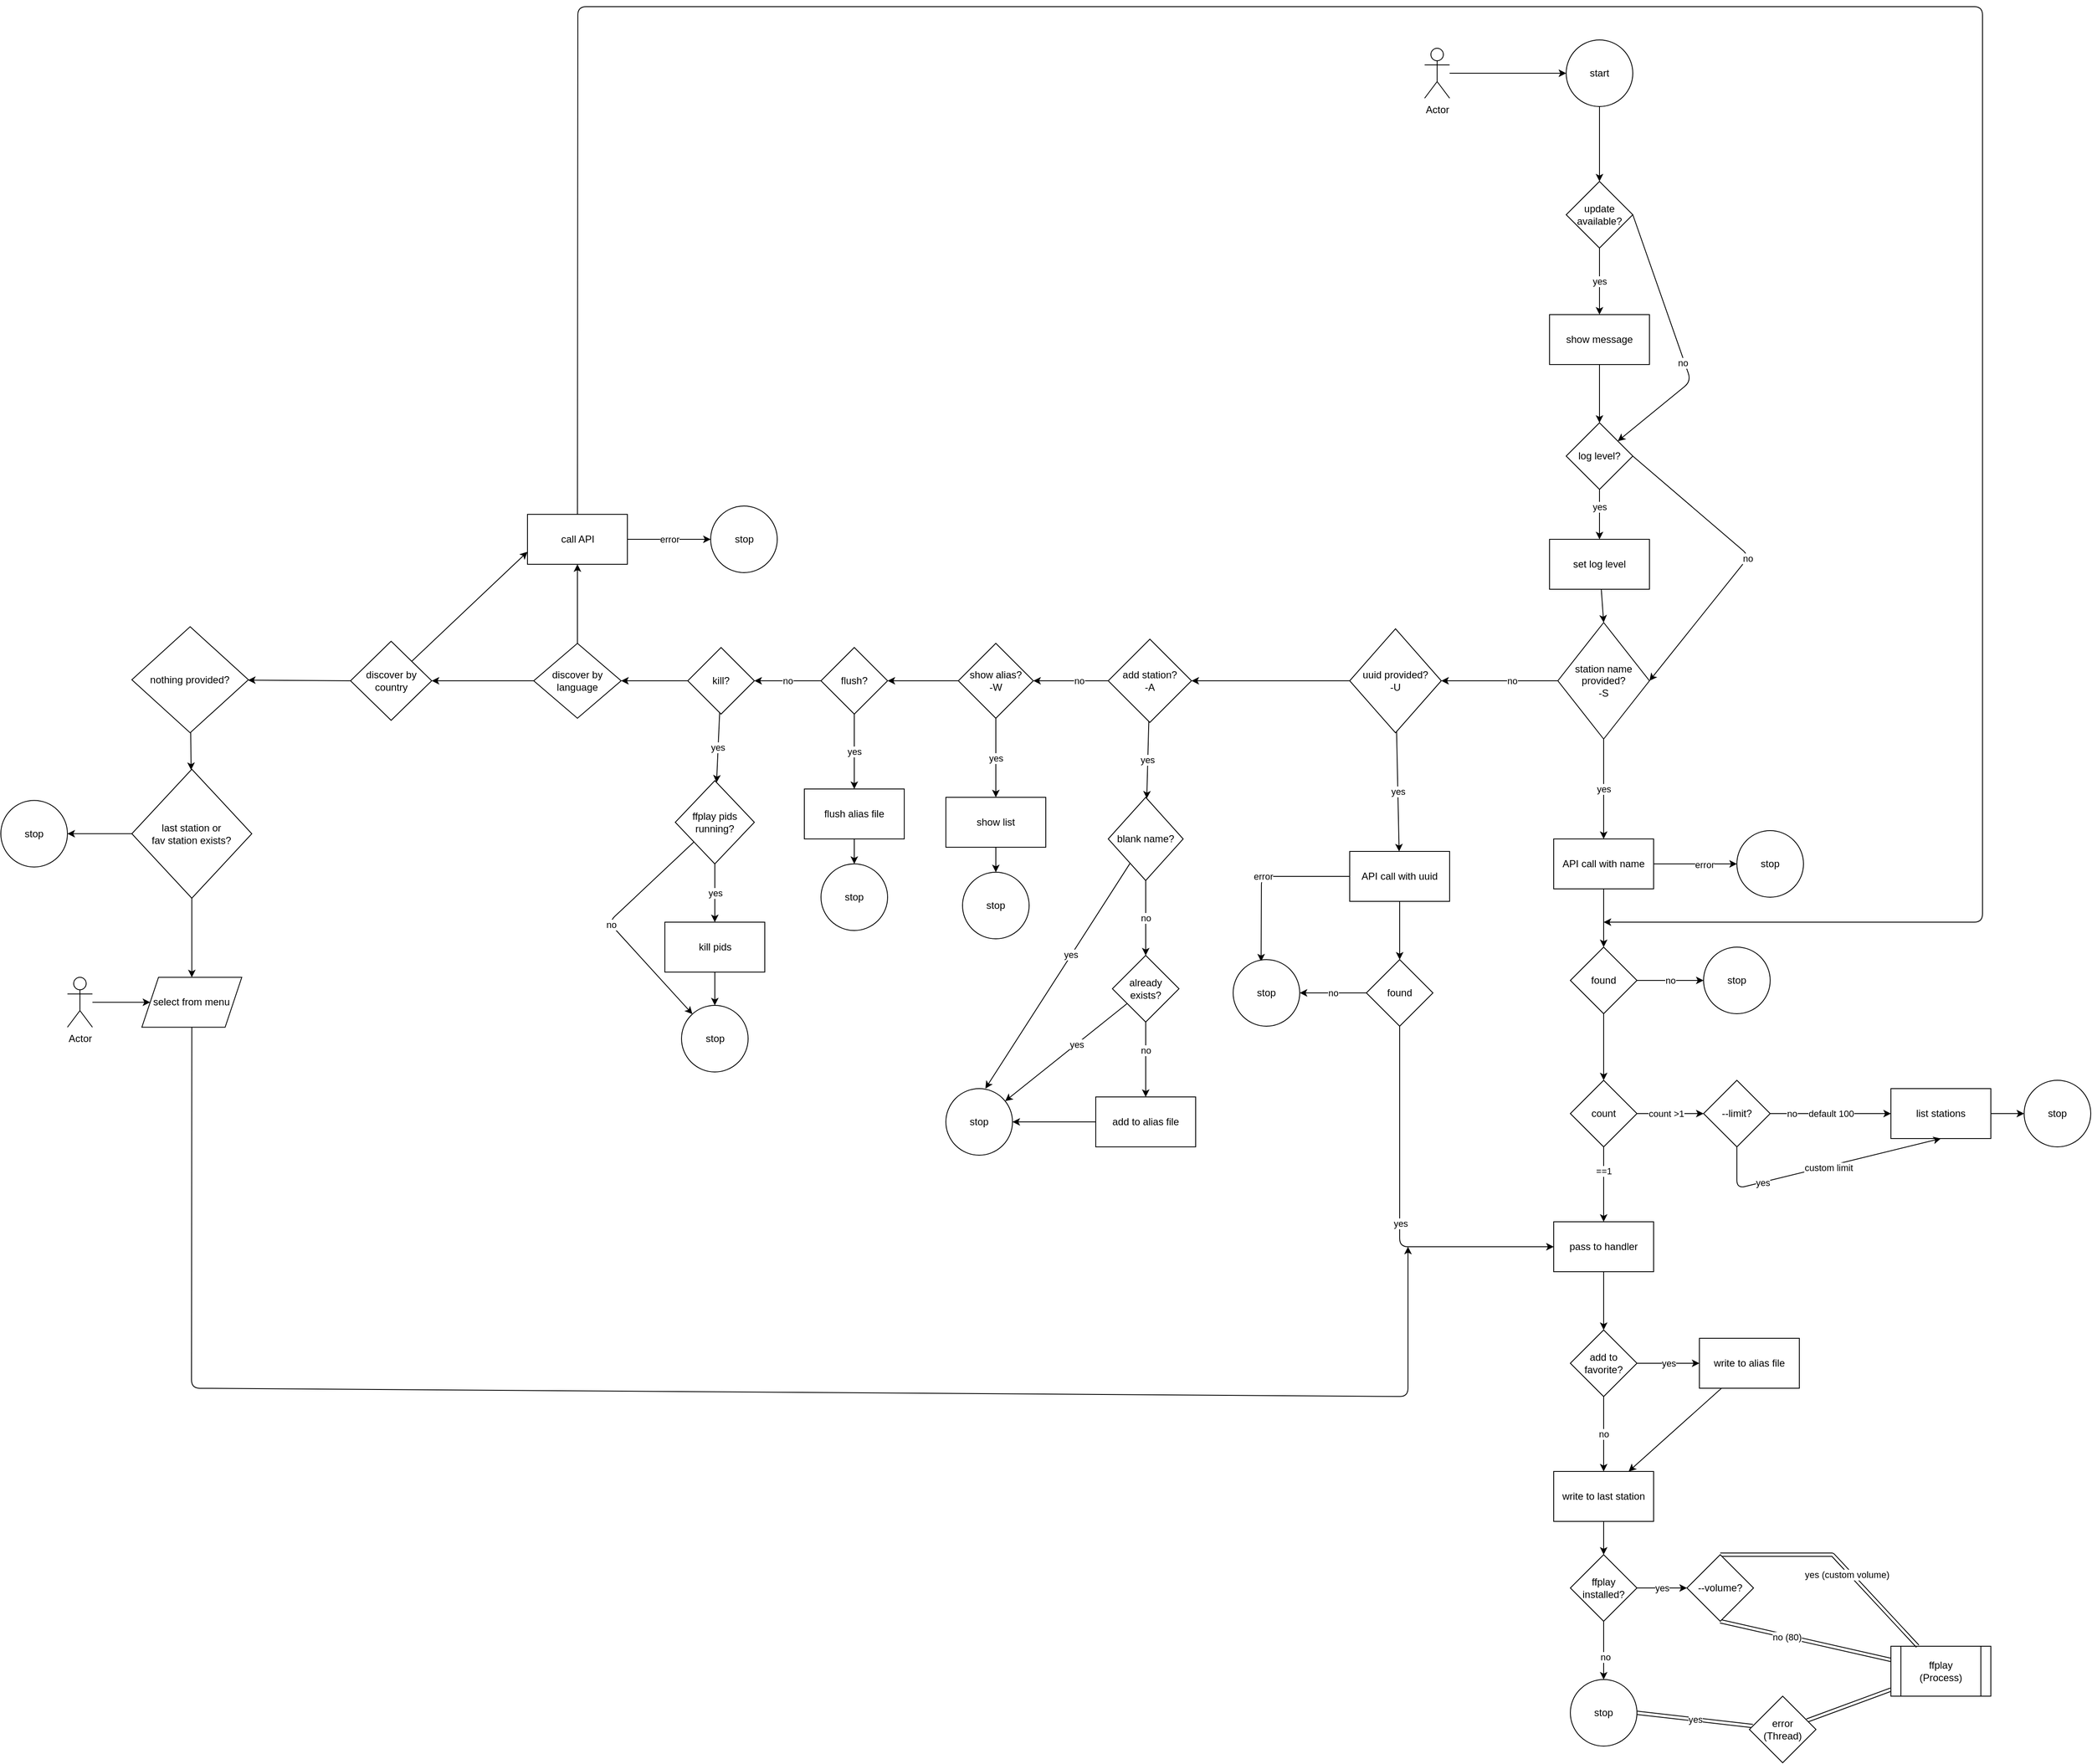 <mxfile>
    <diagram id="PjsGRLnYgv35H5hhDpCQ" name="Page-1">
        <mxGraphModel dx="3370" dy="2038" grid="1" gridSize="10" guides="1" tooltips="1" connect="1" arrows="1" fold="1" page="1" pageScale="1" pageWidth="850" pageHeight="1100" math="0" shadow="0">
            <root>
                <mxCell id="0"/>
                <mxCell id="1" parent="0"/>
                <mxCell id="114" value="" style="edgeStyle=none;html=1;" parent="1" target="113" edge="1">
                    <mxGeometry relative="1" as="geometry">
                        <mxPoint x="400" y="-440" as="sourcePoint"/>
                    </mxGeometry>
                </mxCell>
                <mxCell id="2" value="start" style="ellipse;whiteSpace=wrap;html=1;aspect=fixed;" parent="1" vertex="1">
                    <mxGeometry x="360" y="-520" width="80" height="80" as="geometry"/>
                </mxCell>
                <mxCell id="6" value="yes" style="edgeStyle=none;html=1;" parent="1" source="3" target="5" edge="1">
                    <mxGeometry relative="1" as="geometry"/>
                </mxCell>
                <mxCell id="54" style="edgeStyle=none;html=1;entryX=1;entryY=0.5;entryDx=0;entryDy=0;" parent="1" source="3" target="39" edge="1">
                    <mxGeometry relative="1" as="geometry"/>
                </mxCell>
                <mxCell id="57" value="no" style="edgeLabel;html=1;align=center;verticalAlign=middle;resizable=0;points=[];" parent="54" vertex="1" connectable="0">
                    <mxGeometry x="-0.211" relative="1" as="geometry">
                        <mxPoint as="offset"/>
                    </mxGeometry>
                </mxCell>
                <mxCell id="3" value="station name provided?&lt;br&gt;-S" style="rhombus;whiteSpace=wrap;html=1;" parent="1" vertex="1">
                    <mxGeometry x="350" y="180" width="110" height="140" as="geometry"/>
                </mxCell>
                <mxCell id="8" value="" style="edgeStyle=none;html=1;" parent="1" source="5" target="7" edge="1">
                    <mxGeometry relative="1" as="geometry"/>
                </mxCell>
                <mxCell id="12" value="" style="edgeStyle=none;html=1;" parent="1" source="5" target="11" edge="1">
                    <mxGeometry relative="1" as="geometry"/>
                </mxCell>
                <mxCell id="13" value="error" style="edgeLabel;html=1;align=center;verticalAlign=middle;resizable=0;points=[];" parent="12" vertex="1" connectable="0">
                    <mxGeometry x="0.22" y="-1" relative="1" as="geometry">
                        <mxPoint as="offset"/>
                    </mxGeometry>
                </mxCell>
                <mxCell id="5" value="API call with name" style="whiteSpace=wrap;html=1;" parent="1" vertex="1">
                    <mxGeometry x="345" y="440" width="120" height="60" as="geometry"/>
                </mxCell>
                <mxCell id="10" value="no" style="edgeStyle=none;html=1;" parent="1" source="7" target="9" edge="1">
                    <mxGeometry relative="1" as="geometry"/>
                </mxCell>
                <mxCell id="15" value="" style="edgeStyle=none;html=1;" parent="1" source="7" target="14" edge="1">
                    <mxGeometry relative="1" as="geometry"/>
                </mxCell>
                <mxCell id="7" value="found" style="rhombus;whiteSpace=wrap;html=1;" parent="1" vertex="1">
                    <mxGeometry x="365" y="570" width="80" height="80" as="geometry"/>
                </mxCell>
                <mxCell id="9" value="stop" style="ellipse;whiteSpace=wrap;html=1;" parent="1" vertex="1">
                    <mxGeometry x="525" y="570" width="80" height="80" as="geometry"/>
                </mxCell>
                <mxCell id="11" value="stop" style="ellipse;whiteSpace=wrap;html=1;" parent="1" vertex="1">
                    <mxGeometry x="565" y="430" width="80" height="80" as="geometry"/>
                </mxCell>
                <mxCell id="21" value="" style="edgeStyle=none;html=1;" parent="1" source="14" target="20" edge="1">
                    <mxGeometry relative="1" as="geometry"/>
                </mxCell>
                <mxCell id="22" value="==1" style="edgeLabel;html=1;align=center;verticalAlign=middle;resizable=0;points=[];" parent="21" vertex="1" connectable="0">
                    <mxGeometry x="-0.351" relative="1" as="geometry">
                        <mxPoint as="offset"/>
                    </mxGeometry>
                </mxCell>
                <mxCell id="97" value="" style="edgeStyle=none;html=1;" parent="1" source="14" target="96" edge="1">
                    <mxGeometry relative="1" as="geometry"/>
                </mxCell>
                <mxCell id="142" value="count &amp;gt;1" style="edgeLabel;html=1;align=center;verticalAlign=middle;resizable=0;points=[];" vertex="1" connectable="0" parent="97">
                    <mxGeometry x="-0.139" relative="1" as="geometry">
                        <mxPoint as="offset"/>
                    </mxGeometry>
                </mxCell>
                <mxCell id="14" value="count" style="rhombus;whiteSpace=wrap;html=1;" parent="1" vertex="1">
                    <mxGeometry x="365" y="730" width="80" height="80" as="geometry"/>
                </mxCell>
                <mxCell id="19" value="" style="edgeStyle=none;html=1;" parent="1" source="16" target="18" edge="1">
                    <mxGeometry relative="1" as="geometry"/>
                </mxCell>
                <mxCell id="16" value="list stations" style="whiteSpace=wrap;html=1;" parent="1" vertex="1">
                    <mxGeometry x="750" y="740" width="120" height="60" as="geometry"/>
                </mxCell>
                <mxCell id="18" value="stop" style="ellipse;whiteSpace=wrap;html=1;" parent="1" vertex="1">
                    <mxGeometry x="910" y="730" width="80" height="80" as="geometry"/>
                </mxCell>
                <mxCell id="24" value="" style="edgeStyle=none;html=1;" parent="1" source="20" target="23" edge="1">
                    <mxGeometry relative="1" as="geometry"/>
                </mxCell>
                <mxCell id="20" value="pass to handler" style="whiteSpace=wrap;html=1;" parent="1" vertex="1">
                    <mxGeometry x="345" y="900" width="120" height="60" as="geometry"/>
                </mxCell>
                <mxCell id="26" value="yes" style="edgeStyle=none;html=1;" parent="1" source="23" target="25" edge="1">
                    <mxGeometry relative="1" as="geometry"/>
                </mxCell>
                <mxCell id="30" value="no" style="edgeStyle=none;html=1;" parent="1" source="23" target="29" edge="1">
                    <mxGeometry relative="1" as="geometry"/>
                </mxCell>
                <mxCell id="23" value="add to favorite?" style="rhombus;whiteSpace=wrap;html=1;" parent="1" vertex="1">
                    <mxGeometry x="365" y="1030" width="80" height="80" as="geometry"/>
                </mxCell>
                <mxCell id="144" style="edgeStyle=none;html=1;entryX=0.75;entryY=0;entryDx=0;entryDy=0;" edge="1" parent="1" source="25" target="29">
                    <mxGeometry relative="1" as="geometry"/>
                </mxCell>
                <mxCell id="25" value="write to alias file" style="whiteSpace=wrap;html=1;" parent="1" vertex="1">
                    <mxGeometry x="520" y="1040" width="120" height="60" as="geometry"/>
                </mxCell>
                <mxCell id="32" value="" style="edgeStyle=none;html=1;shape=link;exitX=0.5;exitY=1;exitDx=0;exitDy=0;" parent="1" source="103" target="31" edge="1">
                    <mxGeometry relative="1" as="geometry"/>
                </mxCell>
                <mxCell id="105" value="no (80)" style="edgeLabel;html=1;align=center;verticalAlign=middle;resizable=0;points=[];" parent="32" vertex="1" connectable="0">
                    <mxGeometry x="-0.226" y="-1" relative="1" as="geometry">
                        <mxPoint as="offset"/>
                    </mxGeometry>
                </mxCell>
                <mxCell id="109" value="" style="edgeStyle=none;html=1;" parent="1" source="29" target="108" edge="1">
                    <mxGeometry relative="1" as="geometry"/>
                </mxCell>
                <mxCell id="29" value="write to last station" style="whiteSpace=wrap;html=1;" parent="1" vertex="1">
                    <mxGeometry x="345" y="1200" width="120" height="60" as="geometry"/>
                </mxCell>
                <mxCell id="36" value="" style="edgeStyle=none;html=1;shape=link;" parent="1" source="31" target="35" edge="1">
                    <mxGeometry relative="1" as="geometry"/>
                </mxCell>
                <mxCell id="31" value="ffplay&lt;br&gt;(Process)" style="shape=process;whiteSpace=wrap;html=1;backgroundOutline=1;" parent="1" vertex="1">
                    <mxGeometry x="750" y="1410" width="120" height="60" as="geometry"/>
                </mxCell>
                <mxCell id="33" value="stop" style="ellipse;whiteSpace=wrap;html=1;" parent="1" vertex="1">
                    <mxGeometry x="365" y="1450" width="80" height="80" as="geometry"/>
                </mxCell>
                <mxCell id="37" value="yes" style="edgeStyle=none;html=1;entryX=1;entryY=0.5;entryDx=0;entryDy=0;shape=link;" parent="1" source="35" target="33" edge="1">
                    <mxGeometry relative="1" as="geometry"/>
                </mxCell>
                <mxCell id="35" value="error&lt;br&gt;(Thread)" style="rhombus;whiteSpace=wrap;html=1;" parent="1" vertex="1">
                    <mxGeometry x="580" y="1470" width="80" height="80" as="geometry"/>
                </mxCell>
                <mxCell id="41" value="yes" style="edgeStyle=none;html=1;" parent="1" source="39" target="40" edge="1">
                    <mxGeometry relative="1" as="geometry"/>
                </mxCell>
                <mxCell id="59" value="" style="edgeStyle=none;html=1;" parent="1" source="39" target="58" edge="1">
                    <mxGeometry relative="1" as="geometry"/>
                </mxCell>
                <mxCell id="39" value="uuid provided?&lt;br&gt;-U" style="rhombus;whiteSpace=wrap;html=1;" parent="1" vertex="1">
                    <mxGeometry x="100" y="187.5" width="110" height="125" as="geometry"/>
                </mxCell>
                <mxCell id="43" value="" style="edgeStyle=none;html=1;" parent="1" source="40" target="42" edge="1">
                    <mxGeometry relative="1" as="geometry"/>
                </mxCell>
                <mxCell id="53" value="error" style="edgeStyle=none;html=1;entryX=0.42;entryY=0.028;entryDx=0;entryDy=0;entryPerimeter=0;" parent="1" source="40" target="50" edge="1">
                    <mxGeometry relative="1" as="geometry">
                        <Array as="points">
                            <mxPoint x="-6" y="485"/>
                        </Array>
                    </mxGeometry>
                </mxCell>
                <mxCell id="40" value="API call with uuid" style="whiteSpace=wrap;html=1;" parent="1" vertex="1">
                    <mxGeometry x="100" y="455" width="120" height="60" as="geometry"/>
                </mxCell>
                <mxCell id="46" style="edgeStyle=none;html=1;entryX=0;entryY=0.5;entryDx=0;entryDy=0;exitX=0.5;exitY=1;exitDx=0;exitDy=0;" parent="1" source="42" target="20" edge="1">
                    <mxGeometry relative="1" as="geometry">
                        <Array as="points">
                            <mxPoint x="160" y="930"/>
                        </Array>
                    </mxGeometry>
                </mxCell>
                <mxCell id="47" value="yes" style="edgeLabel;html=1;align=center;verticalAlign=middle;resizable=0;points=[];" parent="46" vertex="1" connectable="0">
                    <mxGeometry x="0.053" y="1" relative="1" as="geometry">
                        <mxPoint as="offset"/>
                    </mxGeometry>
                </mxCell>
                <mxCell id="51" value="no" style="edgeStyle=none;html=1;" parent="1" source="42" target="50" edge="1">
                    <mxGeometry relative="1" as="geometry"/>
                </mxCell>
                <mxCell id="42" value="found" style="rhombus;whiteSpace=wrap;html=1;" parent="1" vertex="1">
                    <mxGeometry x="120" y="585" width="80" height="80" as="geometry"/>
                </mxCell>
                <mxCell id="50" value="stop" style="ellipse;whiteSpace=wrap;html=1;" parent="1" vertex="1">
                    <mxGeometry x="-40" y="585" width="80" height="80" as="geometry"/>
                </mxCell>
                <mxCell id="61" value="yes" style="edgeStyle=none;html=1;" parent="1" source="58" target="60" edge="1">
                    <mxGeometry relative="1" as="geometry"/>
                </mxCell>
                <mxCell id="73" value="" style="edgeStyle=none;html=1;" parent="1" source="58" target="72" edge="1">
                    <mxGeometry relative="1" as="geometry"/>
                </mxCell>
                <mxCell id="75" value="no" style="edgeLabel;html=1;align=center;verticalAlign=middle;resizable=0;points=[];" parent="73" vertex="1" connectable="0">
                    <mxGeometry x="-0.213" relative="1" as="geometry">
                        <mxPoint as="offset"/>
                    </mxGeometry>
                </mxCell>
                <mxCell id="58" value="add station?&lt;br&gt;-A" style="rhombus;whiteSpace=wrap;html=1;" parent="1" vertex="1">
                    <mxGeometry x="-190" y="200" width="100" height="100" as="geometry"/>
                </mxCell>
                <mxCell id="63" value="no" style="edgeStyle=none;html=1;" parent="1" source="60" target="62" edge="1">
                    <mxGeometry relative="1" as="geometry"/>
                </mxCell>
                <mxCell id="70" style="edgeStyle=none;html=1;entryX=0.593;entryY=0;entryDx=0;entryDy=0;entryPerimeter=0;" parent="1" source="60" target="66" edge="1">
                    <mxGeometry relative="1" as="geometry"/>
                </mxCell>
                <mxCell id="71" value="yes" style="edgeLabel;html=1;align=center;verticalAlign=middle;resizable=0;points=[];" parent="70" vertex="1" connectable="0">
                    <mxGeometry x="-0.181" y="-2" relative="1" as="geometry">
                        <mxPoint x="1" as="offset"/>
                    </mxGeometry>
                </mxCell>
                <mxCell id="60" value="blank name?" style="rhombus;whiteSpace=wrap;html=1;" parent="1" vertex="1">
                    <mxGeometry x="-190" y="390" width="90" height="100" as="geometry"/>
                </mxCell>
                <mxCell id="65" value="" style="edgeStyle=none;html=1;" parent="1" source="62" target="64" edge="1">
                    <mxGeometry relative="1" as="geometry"/>
                </mxCell>
                <mxCell id="76" value="no" style="edgeLabel;html=1;align=center;verticalAlign=middle;resizable=0;points=[];" parent="65" vertex="1" connectable="0">
                    <mxGeometry x="-0.253" relative="1" as="geometry">
                        <mxPoint as="offset"/>
                    </mxGeometry>
                </mxCell>
                <mxCell id="68" style="edgeStyle=none;html=1;" parent="1" source="62" target="66" edge="1">
                    <mxGeometry relative="1" as="geometry"/>
                </mxCell>
                <mxCell id="69" value="yes" style="edgeLabel;html=1;align=center;verticalAlign=middle;resizable=0;points=[];" parent="68" vertex="1" connectable="0">
                    <mxGeometry x="-0.166" relative="1" as="geometry">
                        <mxPoint as="offset"/>
                    </mxGeometry>
                </mxCell>
                <mxCell id="62" value="already exists?" style="rhombus;whiteSpace=wrap;html=1;" parent="1" vertex="1">
                    <mxGeometry x="-185" y="580" width="80" height="80" as="geometry"/>
                </mxCell>
                <mxCell id="67" value="" style="edgeStyle=none;html=1;" parent="1" source="64" target="66" edge="1">
                    <mxGeometry relative="1" as="geometry"/>
                </mxCell>
                <mxCell id="64" value="add to alias file" style="whiteSpace=wrap;html=1;" parent="1" vertex="1">
                    <mxGeometry x="-205" y="750" width="120" height="60" as="geometry"/>
                </mxCell>
                <mxCell id="66" value="stop" style="ellipse;whiteSpace=wrap;html=1;" parent="1" vertex="1">
                    <mxGeometry x="-385" y="740" width="80" height="80" as="geometry"/>
                </mxCell>
                <mxCell id="78" value="yes" style="edgeStyle=none;html=1;" parent="1" source="72" target="77" edge="1">
                    <mxGeometry relative="1" as="geometry"/>
                </mxCell>
                <mxCell id="82" value="" style="edgeStyle=none;html=1;" parent="1" source="72" target="81" edge="1">
                    <mxGeometry relative="1" as="geometry"/>
                </mxCell>
                <mxCell id="72" value="show alias?&lt;br&gt;-W" style="rhombus;whiteSpace=wrap;html=1;" parent="1" vertex="1">
                    <mxGeometry x="-370" y="205" width="90" height="90" as="geometry"/>
                </mxCell>
                <mxCell id="80" value="" style="edgeStyle=none;html=1;" parent="1" source="77" target="79" edge="1">
                    <mxGeometry relative="1" as="geometry"/>
                </mxCell>
                <mxCell id="77" value="show list" style="whiteSpace=wrap;html=1;" parent="1" vertex="1">
                    <mxGeometry x="-385" y="390" width="120" height="60" as="geometry"/>
                </mxCell>
                <mxCell id="79" value="stop" style="ellipse;whiteSpace=wrap;html=1;" parent="1" vertex="1">
                    <mxGeometry x="-365" y="480" width="80" height="80" as="geometry"/>
                </mxCell>
                <mxCell id="84" value="yes" style="edgeStyle=none;html=1;" parent="1" source="81" target="83" edge="1">
                    <mxGeometry relative="1" as="geometry"/>
                </mxCell>
                <mxCell id="88" value="no" style="edgeStyle=none;html=1;" parent="1" source="81" target="87" edge="1">
                    <mxGeometry relative="1" as="geometry"/>
                </mxCell>
                <mxCell id="81" value="flush?" style="rhombus;whiteSpace=wrap;html=1;" parent="1" vertex="1">
                    <mxGeometry x="-535" y="210" width="80" height="80" as="geometry"/>
                </mxCell>
                <mxCell id="86" value="" style="edgeStyle=none;html=1;" parent="1" source="83" target="85" edge="1">
                    <mxGeometry relative="1" as="geometry"/>
                </mxCell>
                <mxCell id="83" value="flush alias file" style="whiteSpace=wrap;html=1;" parent="1" vertex="1">
                    <mxGeometry x="-555" y="380" width="120" height="60" as="geometry"/>
                </mxCell>
                <mxCell id="85" value="stop" style="ellipse;whiteSpace=wrap;html=1;" parent="1" vertex="1">
                    <mxGeometry x="-535" y="470" width="80" height="80" as="geometry"/>
                </mxCell>
                <mxCell id="90" value="yes" style="edgeStyle=none;html=1;" parent="1" source="87" target="89" edge="1">
                    <mxGeometry relative="1" as="geometry"/>
                </mxCell>
                <mxCell id="128" value="" style="edgeStyle=none;html=1;" parent="1" source="87" target="127" edge="1">
                    <mxGeometry relative="1" as="geometry"/>
                </mxCell>
                <mxCell id="87" value="kill?" style="rhombus;whiteSpace=wrap;html=1;" parent="1" vertex="1">
                    <mxGeometry x="-695" y="210" width="80" height="80" as="geometry"/>
                </mxCell>
                <mxCell id="92" value="yes" style="edgeStyle=none;html=1;" parent="1" source="89" target="91" edge="1">
                    <mxGeometry relative="1" as="geometry"/>
                </mxCell>
                <mxCell id="95" value="no" style="edgeStyle=none;html=1;" parent="1" source="89" target="93" edge="1">
                    <mxGeometry relative="1" as="geometry">
                        <Array as="points">
                            <mxPoint x="-790" y="540"/>
                        </Array>
                    </mxGeometry>
                </mxCell>
                <mxCell id="89" value="ffplay pids running?" style="rhombus;whiteSpace=wrap;html=1;" parent="1" vertex="1">
                    <mxGeometry x="-710" y="370" width="95" height="100" as="geometry"/>
                </mxCell>
                <mxCell id="94" value="" style="edgeStyle=none;html=1;" parent="1" source="91" target="93" edge="1">
                    <mxGeometry relative="1" as="geometry"/>
                </mxCell>
                <mxCell id="91" value="kill pids" style="whiteSpace=wrap;html=1;" parent="1" vertex="1">
                    <mxGeometry x="-722.5" y="540" width="120" height="60" as="geometry"/>
                </mxCell>
                <mxCell id="93" value="stop" style="ellipse;whiteSpace=wrap;html=1;" parent="1" vertex="1">
                    <mxGeometry x="-702.5" y="640" width="80" height="80" as="geometry"/>
                </mxCell>
                <mxCell id="98" value="default 100" style="edgeStyle=none;html=1;entryX=0;entryY=0.5;entryDx=0;entryDy=0;" parent="1" source="96" target="16" edge="1">
                    <mxGeometry relative="1" as="geometry"/>
                </mxCell>
                <mxCell id="101" value="no" style="edgeLabel;html=1;align=center;verticalAlign=middle;resizable=0;points=[];" parent="98" vertex="1" connectable="0">
                    <mxGeometry x="-0.645" relative="1" as="geometry">
                        <mxPoint as="offset"/>
                    </mxGeometry>
                </mxCell>
                <mxCell id="99" style="edgeStyle=none;html=1;entryX=0.5;entryY=1;entryDx=0;entryDy=0;" parent="1" source="96" target="16" edge="1">
                    <mxGeometry relative="1" as="geometry">
                        <Array as="points">
                            <mxPoint x="565" y="860"/>
                        </Array>
                    </mxGeometry>
                </mxCell>
                <mxCell id="100" value="custom limit" style="edgeLabel;html=1;align=center;verticalAlign=middle;resizable=0;points=[];" parent="99" vertex="1" connectable="0">
                    <mxGeometry x="0.072" y="-2" relative="1" as="geometry">
                        <mxPoint y="-1" as="offset"/>
                    </mxGeometry>
                </mxCell>
                <mxCell id="102" value="yes" style="edgeLabel;html=1;align=center;verticalAlign=middle;resizable=0;points=[];" parent="99" vertex="1" connectable="0">
                    <mxGeometry x="-0.457" relative="1" as="geometry">
                        <mxPoint as="offset"/>
                    </mxGeometry>
                </mxCell>
                <mxCell id="96" value="--limit?" style="rhombus;whiteSpace=wrap;html=1;" parent="1" vertex="1">
                    <mxGeometry x="525" y="730" width="80" height="80" as="geometry"/>
                </mxCell>
                <mxCell id="106" style="edgeStyle=none;html=1;shape=link;exitX=0.5;exitY=0;exitDx=0;exitDy=0;" parent="1" source="103" target="31" edge="1">
                    <mxGeometry relative="1" as="geometry">
                        <Array as="points">
                            <mxPoint x="680" y="1300"/>
                        </Array>
                    </mxGeometry>
                </mxCell>
                <mxCell id="107" value="yes (custom volume)" style="edgeLabel;html=1;align=center;verticalAlign=middle;resizable=0;points=[];" parent="106" vertex="1" connectable="0">
                    <mxGeometry x="0.149" y="-4" relative="1" as="geometry">
                        <mxPoint as="offset"/>
                    </mxGeometry>
                </mxCell>
                <mxCell id="103" value="--volume?" style="rhombus;whiteSpace=wrap;html=1;" parent="1" vertex="1">
                    <mxGeometry x="505" y="1300" width="80" height="80" as="geometry"/>
                </mxCell>
                <mxCell id="110" value="yes" style="edgeStyle=none;html=1;entryX=0;entryY=0.5;entryDx=0;entryDy=0;" parent="1" source="108" target="103" edge="1">
                    <mxGeometry relative="1" as="geometry"/>
                </mxCell>
                <mxCell id="111" style="edgeStyle=none;html=1;" parent="1" source="108" target="33" edge="1">
                    <mxGeometry relative="1" as="geometry"/>
                </mxCell>
                <mxCell id="112" value="no" style="edgeLabel;html=1;align=center;verticalAlign=middle;resizable=0;points=[];" parent="111" vertex="1" connectable="0">
                    <mxGeometry x="0.227" y="2" relative="1" as="geometry">
                        <mxPoint as="offset"/>
                    </mxGeometry>
                </mxCell>
                <mxCell id="108" value="ffplay installed?" style="rhombus;whiteSpace=wrap;html=1;" parent="1" vertex="1">
                    <mxGeometry x="365" y="1300" width="80" height="80" as="geometry"/>
                </mxCell>
                <mxCell id="116" value="yes" style="edgeStyle=none;html=1;" parent="1" source="113" target="115" edge="1">
                    <mxGeometry relative="1" as="geometry"/>
                </mxCell>
                <mxCell id="125" style="edgeStyle=none;html=1;exitX=1;exitY=0.5;exitDx=0;exitDy=0;" parent="1" source="113" target="119" edge="1">
                    <mxGeometry relative="1" as="geometry">
                        <Array as="points">
                            <mxPoint x="510" y="-110"/>
                        </Array>
                        <mxPoint x="405" y="-70" as="targetPoint"/>
                    </mxGeometry>
                </mxCell>
                <mxCell id="126" value="no" style="edgeLabel;html=1;align=center;verticalAlign=middle;resizable=0;points=[];" parent="125" vertex="1" connectable="0">
                    <mxGeometry x="0.151" y="-1" relative="1" as="geometry">
                        <mxPoint x="-1" as="offset"/>
                    </mxGeometry>
                </mxCell>
                <mxCell id="113" value="update available?" style="rhombus;whiteSpace=wrap;html=1;" parent="1" vertex="1">
                    <mxGeometry x="360" y="-350" width="80" height="80" as="geometry"/>
                </mxCell>
                <mxCell id="120" value="" style="edgeStyle=none;html=1;" parent="1" source="115" target="119" edge="1">
                    <mxGeometry relative="1" as="geometry"/>
                </mxCell>
                <mxCell id="115" value="show message" style="whiteSpace=wrap;html=1;" parent="1" vertex="1">
                    <mxGeometry x="340" y="-190" width="120" height="60" as="geometry"/>
                </mxCell>
                <mxCell id="122" value="" style="edgeStyle=none;html=1;entryX=0.5;entryY=0;entryDx=0;entryDy=0;exitX=0.5;exitY=1;exitDx=0;exitDy=0;" parent="1" source="119" target="121" edge="1">
                    <mxGeometry relative="1" as="geometry">
                        <mxPoint x="425" y="50" as="targetPoint"/>
                    </mxGeometry>
                </mxCell>
                <mxCell id="143" value="yes" style="edgeLabel;html=1;align=center;verticalAlign=middle;resizable=0;points=[];" vertex="1" connectable="0" parent="122">
                    <mxGeometry x="-0.319" relative="1" as="geometry">
                        <mxPoint as="offset"/>
                    </mxGeometry>
                </mxCell>
                <mxCell id="124" value="no" style="edgeStyle=none;html=1;entryX=1;entryY=0.5;entryDx=0;entryDy=0;exitX=1;exitY=0.5;exitDx=0;exitDy=0;" parent="1" source="119" target="3" edge="1">
                    <mxGeometry relative="1" as="geometry">
                        <Array as="points">
                            <mxPoint x="580" y="100"/>
                        </Array>
                    </mxGeometry>
                </mxCell>
                <mxCell id="119" value="log level?" style="rhombus;whiteSpace=wrap;html=1;" parent="1" vertex="1">
                    <mxGeometry x="360" y="-60" width="80" height="80" as="geometry"/>
                </mxCell>
                <mxCell id="123" style="edgeStyle=none;html=1;entryX=0.5;entryY=0;entryDx=0;entryDy=0;" parent="1" source="121" target="3" edge="1">
                    <mxGeometry relative="1" as="geometry"/>
                </mxCell>
                <mxCell id="121" value="set log level" style="whiteSpace=wrap;html=1;" parent="1" vertex="1">
                    <mxGeometry x="340" y="80" width="120" height="60" as="geometry"/>
                </mxCell>
                <mxCell id="131" value="" style="edgeStyle=none;html=1;" parent="1" source="127" target="130" edge="1">
                    <mxGeometry relative="1" as="geometry"/>
                </mxCell>
                <mxCell id="150" value="" style="edgeStyle=none;html=1;" edge="1" parent="1" source="127" target="149">
                    <mxGeometry relative="1" as="geometry"/>
                </mxCell>
                <mxCell id="127" value="discover by language" style="rhombus;whiteSpace=wrap;html=1;" parent="1" vertex="1">
                    <mxGeometry x="-880" y="205" width="105" height="90" as="geometry"/>
                </mxCell>
                <mxCell id="133" value="" style="edgeStyle=none;html=1;exitX=0;exitY=0.5;exitDx=0;exitDy=0;" parent="1" source="130" target="132" edge="1">
                    <mxGeometry relative="1" as="geometry">
                        <mxPoint x="-1151.24" y="248.75" as="sourcePoint"/>
                    </mxGeometry>
                </mxCell>
                <mxCell id="154" style="edgeStyle=none;html=1;entryX=0;entryY=0.75;entryDx=0;entryDy=0;" edge="1" parent="1" source="130" target="149">
                    <mxGeometry relative="1" as="geometry"/>
                </mxCell>
                <mxCell id="130" value="discover by country" style="rhombus;whiteSpace=wrap;html=1;" parent="1" vertex="1">
                    <mxGeometry x="-1100" y="202.5" width="97.5" height="95" as="geometry"/>
                </mxCell>
                <mxCell id="135" value="" style="edgeStyle=none;html=1;" parent="1" source="132" target="134" edge="1">
                    <mxGeometry relative="1" as="geometry"/>
                </mxCell>
                <mxCell id="132" value="nothing provided?&lt;br&gt;" style="rhombus;whiteSpace=wrap;html=1;" parent="1" vertex="1">
                    <mxGeometry x="-1362.66" y="185" width="140.01" height="127.5" as="geometry"/>
                </mxCell>
                <mxCell id="137" value="" style="edgeStyle=none;html=1;" parent="1" source="134" target="136" edge="1">
                    <mxGeometry relative="1" as="geometry"/>
                </mxCell>
                <mxCell id="146" style="edgeStyle=none;html=1;entryX=0.5;entryY=0;entryDx=0;entryDy=0;" edge="1" parent="1" source="134" target="145">
                    <mxGeometry relative="1" as="geometry"/>
                </mxCell>
                <mxCell id="134" value="last station or&lt;br&gt;fav station exists?&lt;br&gt;" style="rhombus;whiteSpace=wrap;html=1;" parent="1" vertex="1">
                    <mxGeometry x="-1362.66" y="356.25" width="144.07" height="155" as="geometry"/>
                </mxCell>
                <mxCell id="136" value="stop" style="ellipse;whiteSpace=wrap;html=1;" parent="1" vertex="1">
                    <mxGeometry x="-1520" y="393.75" width="80" height="80" as="geometry"/>
                </mxCell>
                <mxCell id="141" value="" style="edgeStyle=none;html=1;exitX=0.5;exitY=1;exitDx=0;exitDy=0;" parent="1" source="145" edge="1">
                    <mxGeometry relative="1" as="geometry">
                        <mxPoint x="-1209.38" y="690.625" as="sourcePoint"/>
                        <mxPoint x="170" y="930" as="targetPoint"/>
                        <Array as="points">
                            <mxPoint x="-1291" y="1100"/>
                            <mxPoint x="170" y="1110"/>
                        </Array>
                    </mxGeometry>
                </mxCell>
                <mxCell id="145" value="select from menu" style="shape=parallelogram;perimeter=parallelogramPerimeter;whiteSpace=wrap;html=1;fixedSize=1;" vertex="1" parent="1">
                    <mxGeometry x="-1350.62" y="606.25" width="120" height="60" as="geometry"/>
                </mxCell>
                <mxCell id="148" style="edgeStyle=none;html=1;" edge="1" parent="1" source="147" target="145">
                    <mxGeometry relative="1" as="geometry"/>
                </mxCell>
                <mxCell id="147" value="Actor" style="shape=umlActor;verticalLabelPosition=bottom;verticalAlign=top;html=1;outlineConnect=0;" vertex="1" parent="1">
                    <mxGeometry x="-1440" y="606.25" width="30" height="60" as="geometry"/>
                </mxCell>
                <mxCell id="151" style="edgeStyle=none;html=1;" edge="1" parent="1" source="149">
                    <mxGeometry relative="1" as="geometry">
                        <Array as="points">
                            <mxPoint x="-827" y="-560"/>
                            <mxPoint x="860" y="-560"/>
                            <mxPoint x="860" y="540"/>
                        </Array>
                        <mxPoint x="405" y="540" as="targetPoint"/>
                    </mxGeometry>
                </mxCell>
                <mxCell id="153" value="error" style="edgeStyle=none;html=1;" edge="1" parent="1" source="149" target="152">
                    <mxGeometry relative="1" as="geometry"/>
                </mxCell>
                <mxCell id="149" value="call API" style="whiteSpace=wrap;html=1;" vertex="1" parent="1">
                    <mxGeometry x="-887.5" y="50" width="120" height="60" as="geometry"/>
                </mxCell>
                <mxCell id="152" value="stop" style="ellipse;whiteSpace=wrap;html=1;" vertex="1" parent="1">
                    <mxGeometry x="-667.5" y="40" width="80" height="80" as="geometry"/>
                </mxCell>
                <mxCell id="156" style="edgeStyle=none;html=1;entryX=0;entryY=0.5;entryDx=0;entryDy=0;" edge="1" parent="1" source="155" target="2">
                    <mxGeometry relative="1" as="geometry"/>
                </mxCell>
                <mxCell id="155" value="Actor" style="shape=umlActor;verticalLabelPosition=bottom;verticalAlign=top;html=1;outlineConnect=0;" vertex="1" parent="1">
                    <mxGeometry x="190" y="-510" width="30" height="60" as="geometry"/>
                </mxCell>
            </root>
        </mxGraphModel>
    </diagram>
</mxfile>
